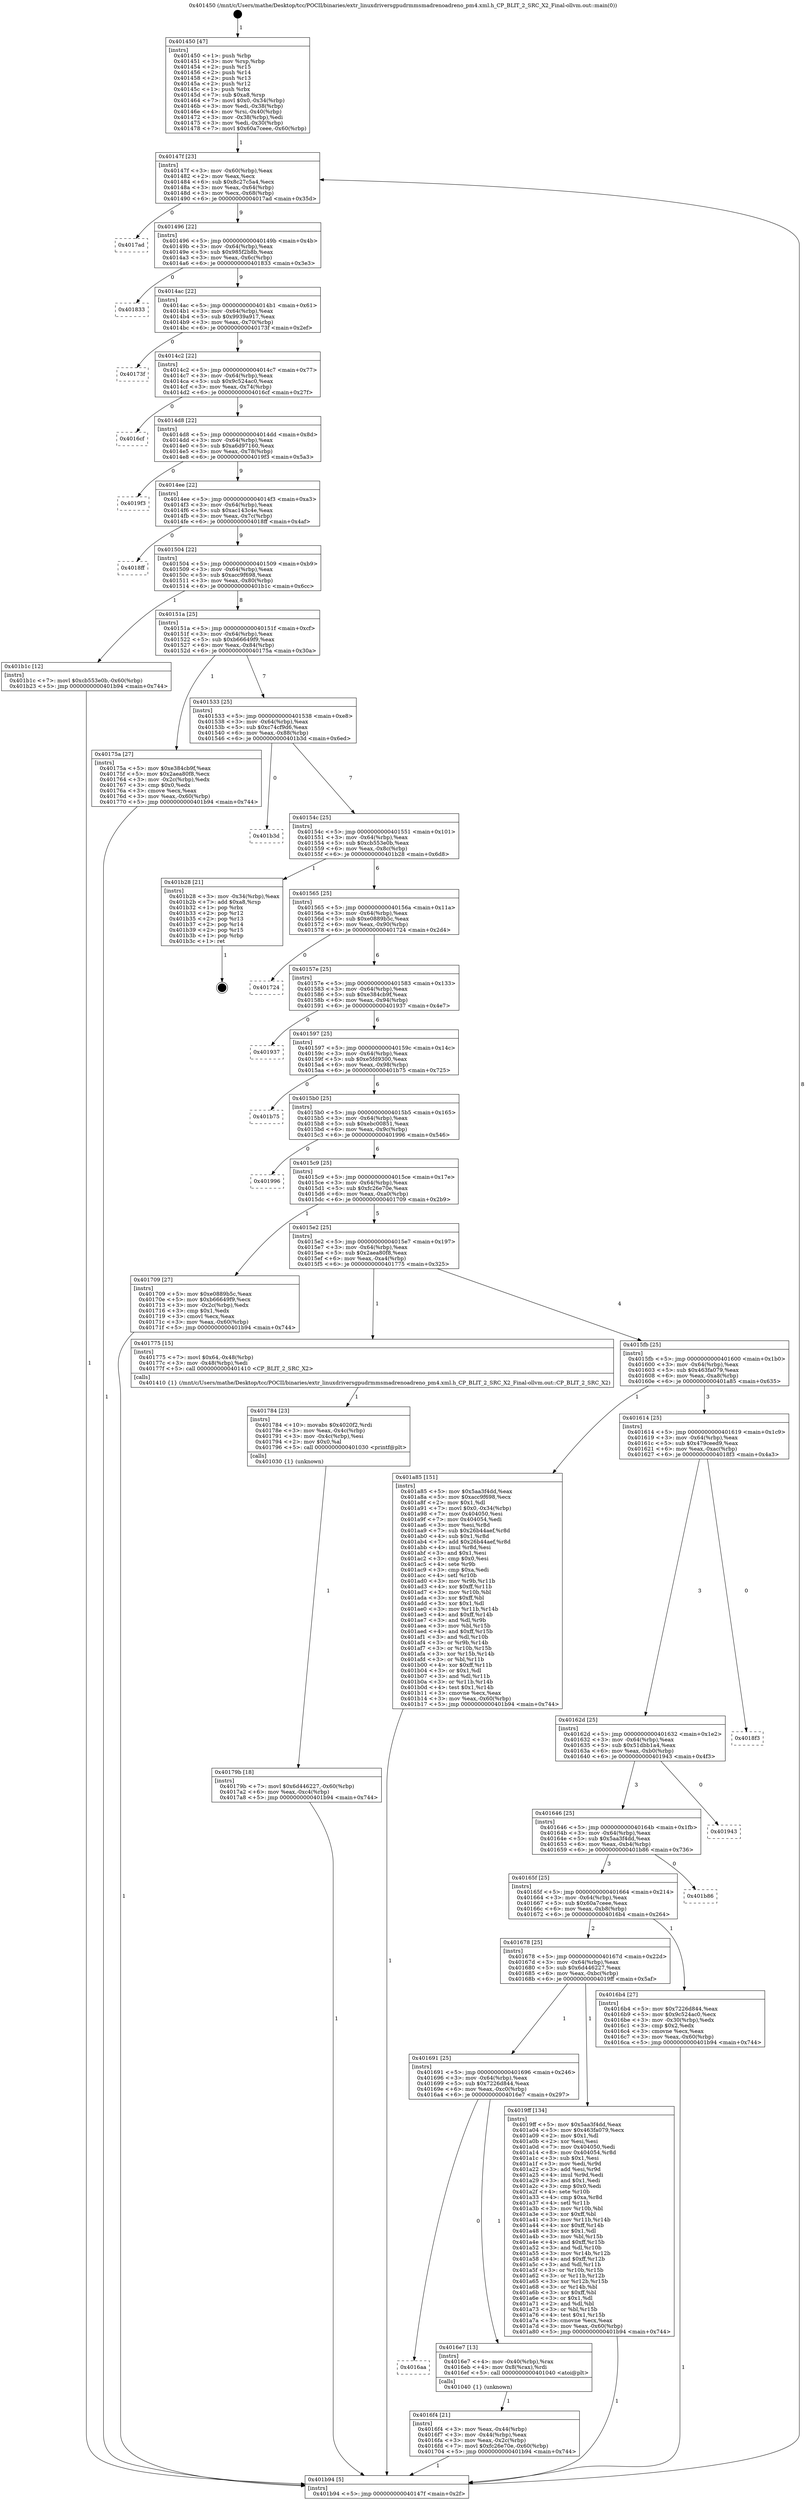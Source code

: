digraph "0x401450" {
  label = "0x401450 (/mnt/c/Users/mathe/Desktop/tcc/POCII/binaries/extr_linuxdriversgpudrmmsmadrenoadreno_pm4.xml.h_CP_BLIT_2_SRC_X2_Final-ollvm.out::main(0))"
  labelloc = "t"
  node[shape=record]

  Entry [label="",width=0.3,height=0.3,shape=circle,fillcolor=black,style=filled]
  "0x40147f" [label="{
     0x40147f [23]\l
     | [instrs]\l
     &nbsp;&nbsp;0x40147f \<+3\>: mov -0x60(%rbp),%eax\l
     &nbsp;&nbsp;0x401482 \<+2\>: mov %eax,%ecx\l
     &nbsp;&nbsp;0x401484 \<+6\>: sub $0x8c27c5a4,%ecx\l
     &nbsp;&nbsp;0x40148a \<+3\>: mov %eax,-0x64(%rbp)\l
     &nbsp;&nbsp;0x40148d \<+3\>: mov %ecx,-0x68(%rbp)\l
     &nbsp;&nbsp;0x401490 \<+6\>: je 00000000004017ad \<main+0x35d\>\l
  }"]
  "0x4017ad" [label="{
     0x4017ad\l
  }", style=dashed]
  "0x401496" [label="{
     0x401496 [22]\l
     | [instrs]\l
     &nbsp;&nbsp;0x401496 \<+5\>: jmp 000000000040149b \<main+0x4b\>\l
     &nbsp;&nbsp;0x40149b \<+3\>: mov -0x64(%rbp),%eax\l
     &nbsp;&nbsp;0x40149e \<+5\>: sub $0x985f2b8b,%eax\l
     &nbsp;&nbsp;0x4014a3 \<+3\>: mov %eax,-0x6c(%rbp)\l
     &nbsp;&nbsp;0x4014a6 \<+6\>: je 0000000000401833 \<main+0x3e3\>\l
  }"]
  Exit [label="",width=0.3,height=0.3,shape=circle,fillcolor=black,style=filled,peripheries=2]
  "0x401833" [label="{
     0x401833\l
  }", style=dashed]
  "0x4014ac" [label="{
     0x4014ac [22]\l
     | [instrs]\l
     &nbsp;&nbsp;0x4014ac \<+5\>: jmp 00000000004014b1 \<main+0x61\>\l
     &nbsp;&nbsp;0x4014b1 \<+3\>: mov -0x64(%rbp),%eax\l
     &nbsp;&nbsp;0x4014b4 \<+5\>: sub $0x9939a917,%eax\l
     &nbsp;&nbsp;0x4014b9 \<+3\>: mov %eax,-0x70(%rbp)\l
     &nbsp;&nbsp;0x4014bc \<+6\>: je 000000000040173f \<main+0x2ef\>\l
  }"]
  "0x40179b" [label="{
     0x40179b [18]\l
     | [instrs]\l
     &nbsp;&nbsp;0x40179b \<+7\>: movl $0x6d446227,-0x60(%rbp)\l
     &nbsp;&nbsp;0x4017a2 \<+6\>: mov %eax,-0xc4(%rbp)\l
     &nbsp;&nbsp;0x4017a8 \<+5\>: jmp 0000000000401b94 \<main+0x744\>\l
  }"]
  "0x40173f" [label="{
     0x40173f\l
  }", style=dashed]
  "0x4014c2" [label="{
     0x4014c2 [22]\l
     | [instrs]\l
     &nbsp;&nbsp;0x4014c2 \<+5\>: jmp 00000000004014c7 \<main+0x77\>\l
     &nbsp;&nbsp;0x4014c7 \<+3\>: mov -0x64(%rbp),%eax\l
     &nbsp;&nbsp;0x4014ca \<+5\>: sub $0x9c524ac0,%eax\l
     &nbsp;&nbsp;0x4014cf \<+3\>: mov %eax,-0x74(%rbp)\l
     &nbsp;&nbsp;0x4014d2 \<+6\>: je 00000000004016cf \<main+0x27f\>\l
  }"]
  "0x401784" [label="{
     0x401784 [23]\l
     | [instrs]\l
     &nbsp;&nbsp;0x401784 \<+10\>: movabs $0x4020f2,%rdi\l
     &nbsp;&nbsp;0x40178e \<+3\>: mov %eax,-0x4c(%rbp)\l
     &nbsp;&nbsp;0x401791 \<+3\>: mov -0x4c(%rbp),%esi\l
     &nbsp;&nbsp;0x401794 \<+2\>: mov $0x0,%al\l
     &nbsp;&nbsp;0x401796 \<+5\>: call 0000000000401030 \<printf@plt\>\l
     | [calls]\l
     &nbsp;&nbsp;0x401030 \{1\} (unknown)\l
  }"]
  "0x4016cf" [label="{
     0x4016cf\l
  }", style=dashed]
  "0x4014d8" [label="{
     0x4014d8 [22]\l
     | [instrs]\l
     &nbsp;&nbsp;0x4014d8 \<+5\>: jmp 00000000004014dd \<main+0x8d\>\l
     &nbsp;&nbsp;0x4014dd \<+3\>: mov -0x64(%rbp),%eax\l
     &nbsp;&nbsp;0x4014e0 \<+5\>: sub $0xa6d97160,%eax\l
     &nbsp;&nbsp;0x4014e5 \<+3\>: mov %eax,-0x78(%rbp)\l
     &nbsp;&nbsp;0x4014e8 \<+6\>: je 00000000004019f3 \<main+0x5a3\>\l
  }"]
  "0x4016f4" [label="{
     0x4016f4 [21]\l
     | [instrs]\l
     &nbsp;&nbsp;0x4016f4 \<+3\>: mov %eax,-0x44(%rbp)\l
     &nbsp;&nbsp;0x4016f7 \<+3\>: mov -0x44(%rbp),%eax\l
     &nbsp;&nbsp;0x4016fa \<+3\>: mov %eax,-0x2c(%rbp)\l
     &nbsp;&nbsp;0x4016fd \<+7\>: movl $0xfc26e70e,-0x60(%rbp)\l
     &nbsp;&nbsp;0x401704 \<+5\>: jmp 0000000000401b94 \<main+0x744\>\l
  }"]
  "0x4019f3" [label="{
     0x4019f3\l
  }", style=dashed]
  "0x4014ee" [label="{
     0x4014ee [22]\l
     | [instrs]\l
     &nbsp;&nbsp;0x4014ee \<+5\>: jmp 00000000004014f3 \<main+0xa3\>\l
     &nbsp;&nbsp;0x4014f3 \<+3\>: mov -0x64(%rbp),%eax\l
     &nbsp;&nbsp;0x4014f6 \<+5\>: sub $0xac143c4e,%eax\l
     &nbsp;&nbsp;0x4014fb \<+3\>: mov %eax,-0x7c(%rbp)\l
     &nbsp;&nbsp;0x4014fe \<+6\>: je 00000000004018ff \<main+0x4af\>\l
  }"]
  "0x4016aa" [label="{
     0x4016aa\l
  }", style=dashed]
  "0x4018ff" [label="{
     0x4018ff\l
  }", style=dashed]
  "0x401504" [label="{
     0x401504 [22]\l
     | [instrs]\l
     &nbsp;&nbsp;0x401504 \<+5\>: jmp 0000000000401509 \<main+0xb9\>\l
     &nbsp;&nbsp;0x401509 \<+3\>: mov -0x64(%rbp),%eax\l
     &nbsp;&nbsp;0x40150c \<+5\>: sub $0xacc9f698,%eax\l
     &nbsp;&nbsp;0x401511 \<+3\>: mov %eax,-0x80(%rbp)\l
     &nbsp;&nbsp;0x401514 \<+6\>: je 0000000000401b1c \<main+0x6cc\>\l
  }"]
  "0x4016e7" [label="{
     0x4016e7 [13]\l
     | [instrs]\l
     &nbsp;&nbsp;0x4016e7 \<+4\>: mov -0x40(%rbp),%rax\l
     &nbsp;&nbsp;0x4016eb \<+4\>: mov 0x8(%rax),%rdi\l
     &nbsp;&nbsp;0x4016ef \<+5\>: call 0000000000401040 \<atoi@plt\>\l
     | [calls]\l
     &nbsp;&nbsp;0x401040 \{1\} (unknown)\l
  }"]
  "0x401b1c" [label="{
     0x401b1c [12]\l
     | [instrs]\l
     &nbsp;&nbsp;0x401b1c \<+7\>: movl $0xcb553e0b,-0x60(%rbp)\l
     &nbsp;&nbsp;0x401b23 \<+5\>: jmp 0000000000401b94 \<main+0x744\>\l
  }"]
  "0x40151a" [label="{
     0x40151a [25]\l
     | [instrs]\l
     &nbsp;&nbsp;0x40151a \<+5\>: jmp 000000000040151f \<main+0xcf\>\l
     &nbsp;&nbsp;0x40151f \<+3\>: mov -0x64(%rbp),%eax\l
     &nbsp;&nbsp;0x401522 \<+5\>: sub $0xb66649f9,%eax\l
     &nbsp;&nbsp;0x401527 \<+6\>: mov %eax,-0x84(%rbp)\l
     &nbsp;&nbsp;0x40152d \<+6\>: je 000000000040175a \<main+0x30a\>\l
  }"]
  "0x401691" [label="{
     0x401691 [25]\l
     | [instrs]\l
     &nbsp;&nbsp;0x401691 \<+5\>: jmp 0000000000401696 \<main+0x246\>\l
     &nbsp;&nbsp;0x401696 \<+3\>: mov -0x64(%rbp),%eax\l
     &nbsp;&nbsp;0x401699 \<+5\>: sub $0x7226d844,%eax\l
     &nbsp;&nbsp;0x40169e \<+6\>: mov %eax,-0xc0(%rbp)\l
     &nbsp;&nbsp;0x4016a4 \<+6\>: je 00000000004016e7 \<main+0x297\>\l
  }"]
  "0x40175a" [label="{
     0x40175a [27]\l
     | [instrs]\l
     &nbsp;&nbsp;0x40175a \<+5\>: mov $0xe384cb9f,%eax\l
     &nbsp;&nbsp;0x40175f \<+5\>: mov $0x2aea80f8,%ecx\l
     &nbsp;&nbsp;0x401764 \<+3\>: mov -0x2c(%rbp),%edx\l
     &nbsp;&nbsp;0x401767 \<+3\>: cmp $0x0,%edx\l
     &nbsp;&nbsp;0x40176a \<+3\>: cmove %ecx,%eax\l
     &nbsp;&nbsp;0x40176d \<+3\>: mov %eax,-0x60(%rbp)\l
     &nbsp;&nbsp;0x401770 \<+5\>: jmp 0000000000401b94 \<main+0x744\>\l
  }"]
  "0x401533" [label="{
     0x401533 [25]\l
     | [instrs]\l
     &nbsp;&nbsp;0x401533 \<+5\>: jmp 0000000000401538 \<main+0xe8\>\l
     &nbsp;&nbsp;0x401538 \<+3\>: mov -0x64(%rbp),%eax\l
     &nbsp;&nbsp;0x40153b \<+5\>: sub $0xc74cf9d6,%eax\l
     &nbsp;&nbsp;0x401540 \<+6\>: mov %eax,-0x88(%rbp)\l
     &nbsp;&nbsp;0x401546 \<+6\>: je 0000000000401b3d \<main+0x6ed\>\l
  }"]
  "0x4019ff" [label="{
     0x4019ff [134]\l
     | [instrs]\l
     &nbsp;&nbsp;0x4019ff \<+5\>: mov $0x5aa3f4dd,%eax\l
     &nbsp;&nbsp;0x401a04 \<+5\>: mov $0x463fa079,%ecx\l
     &nbsp;&nbsp;0x401a09 \<+2\>: mov $0x1,%dl\l
     &nbsp;&nbsp;0x401a0b \<+2\>: xor %esi,%esi\l
     &nbsp;&nbsp;0x401a0d \<+7\>: mov 0x404050,%edi\l
     &nbsp;&nbsp;0x401a14 \<+8\>: mov 0x404054,%r8d\l
     &nbsp;&nbsp;0x401a1c \<+3\>: sub $0x1,%esi\l
     &nbsp;&nbsp;0x401a1f \<+3\>: mov %edi,%r9d\l
     &nbsp;&nbsp;0x401a22 \<+3\>: add %esi,%r9d\l
     &nbsp;&nbsp;0x401a25 \<+4\>: imul %r9d,%edi\l
     &nbsp;&nbsp;0x401a29 \<+3\>: and $0x1,%edi\l
     &nbsp;&nbsp;0x401a2c \<+3\>: cmp $0x0,%edi\l
     &nbsp;&nbsp;0x401a2f \<+4\>: sete %r10b\l
     &nbsp;&nbsp;0x401a33 \<+4\>: cmp $0xa,%r8d\l
     &nbsp;&nbsp;0x401a37 \<+4\>: setl %r11b\l
     &nbsp;&nbsp;0x401a3b \<+3\>: mov %r10b,%bl\l
     &nbsp;&nbsp;0x401a3e \<+3\>: xor $0xff,%bl\l
     &nbsp;&nbsp;0x401a41 \<+3\>: mov %r11b,%r14b\l
     &nbsp;&nbsp;0x401a44 \<+4\>: xor $0xff,%r14b\l
     &nbsp;&nbsp;0x401a48 \<+3\>: xor $0x1,%dl\l
     &nbsp;&nbsp;0x401a4b \<+3\>: mov %bl,%r15b\l
     &nbsp;&nbsp;0x401a4e \<+4\>: and $0xff,%r15b\l
     &nbsp;&nbsp;0x401a52 \<+3\>: and %dl,%r10b\l
     &nbsp;&nbsp;0x401a55 \<+3\>: mov %r14b,%r12b\l
     &nbsp;&nbsp;0x401a58 \<+4\>: and $0xff,%r12b\l
     &nbsp;&nbsp;0x401a5c \<+3\>: and %dl,%r11b\l
     &nbsp;&nbsp;0x401a5f \<+3\>: or %r10b,%r15b\l
     &nbsp;&nbsp;0x401a62 \<+3\>: or %r11b,%r12b\l
     &nbsp;&nbsp;0x401a65 \<+3\>: xor %r12b,%r15b\l
     &nbsp;&nbsp;0x401a68 \<+3\>: or %r14b,%bl\l
     &nbsp;&nbsp;0x401a6b \<+3\>: xor $0xff,%bl\l
     &nbsp;&nbsp;0x401a6e \<+3\>: or $0x1,%dl\l
     &nbsp;&nbsp;0x401a71 \<+2\>: and %dl,%bl\l
     &nbsp;&nbsp;0x401a73 \<+3\>: or %bl,%r15b\l
     &nbsp;&nbsp;0x401a76 \<+4\>: test $0x1,%r15b\l
     &nbsp;&nbsp;0x401a7a \<+3\>: cmovne %ecx,%eax\l
     &nbsp;&nbsp;0x401a7d \<+3\>: mov %eax,-0x60(%rbp)\l
     &nbsp;&nbsp;0x401a80 \<+5\>: jmp 0000000000401b94 \<main+0x744\>\l
  }"]
  "0x401b3d" [label="{
     0x401b3d\l
  }", style=dashed]
  "0x40154c" [label="{
     0x40154c [25]\l
     | [instrs]\l
     &nbsp;&nbsp;0x40154c \<+5\>: jmp 0000000000401551 \<main+0x101\>\l
     &nbsp;&nbsp;0x401551 \<+3\>: mov -0x64(%rbp),%eax\l
     &nbsp;&nbsp;0x401554 \<+5\>: sub $0xcb553e0b,%eax\l
     &nbsp;&nbsp;0x401559 \<+6\>: mov %eax,-0x8c(%rbp)\l
     &nbsp;&nbsp;0x40155f \<+6\>: je 0000000000401b28 \<main+0x6d8\>\l
  }"]
  "0x401450" [label="{
     0x401450 [47]\l
     | [instrs]\l
     &nbsp;&nbsp;0x401450 \<+1\>: push %rbp\l
     &nbsp;&nbsp;0x401451 \<+3\>: mov %rsp,%rbp\l
     &nbsp;&nbsp;0x401454 \<+2\>: push %r15\l
     &nbsp;&nbsp;0x401456 \<+2\>: push %r14\l
     &nbsp;&nbsp;0x401458 \<+2\>: push %r13\l
     &nbsp;&nbsp;0x40145a \<+2\>: push %r12\l
     &nbsp;&nbsp;0x40145c \<+1\>: push %rbx\l
     &nbsp;&nbsp;0x40145d \<+7\>: sub $0xa8,%rsp\l
     &nbsp;&nbsp;0x401464 \<+7\>: movl $0x0,-0x34(%rbp)\l
     &nbsp;&nbsp;0x40146b \<+3\>: mov %edi,-0x38(%rbp)\l
     &nbsp;&nbsp;0x40146e \<+4\>: mov %rsi,-0x40(%rbp)\l
     &nbsp;&nbsp;0x401472 \<+3\>: mov -0x38(%rbp),%edi\l
     &nbsp;&nbsp;0x401475 \<+3\>: mov %edi,-0x30(%rbp)\l
     &nbsp;&nbsp;0x401478 \<+7\>: movl $0x60a7ceee,-0x60(%rbp)\l
  }"]
  "0x401b28" [label="{
     0x401b28 [21]\l
     | [instrs]\l
     &nbsp;&nbsp;0x401b28 \<+3\>: mov -0x34(%rbp),%eax\l
     &nbsp;&nbsp;0x401b2b \<+7\>: add $0xa8,%rsp\l
     &nbsp;&nbsp;0x401b32 \<+1\>: pop %rbx\l
     &nbsp;&nbsp;0x401b33 \<+2\>: pop %r12\l
     &nbsp;&nbsp;0x401b35 \<+2\>: pop %r13\l
     &nbsp;&nbsp;0x401b37 \<+2\>: pop %r14\l
     &nbsp;&nbsp;0x401b39 \<+2\>: pop %r15\l
     &nbsp;&nbsp;0x401b3b \<+1\>: pop %rbp\l
     &nbsp;&nbsp;0x401b3c \<+1\>: ret\l
  }"]
  "0x401565" [label="{
     0x401565 [25]\l
     | [instrs]\l
     &nbsp;&nbsp;0x401565 \<+5\>: jmp 000000000040156a \<main+0x11a\>\l
     &nbsp;&nbsp;0x40156a \<+3\>: mov -0x64(%rbp),%eax\l
     &nbsp;&nbsp;0x40156d \<+5\>: sub $0xe0889b5c,%eax\l
     &nbsp;&nbsp;0x401572 \<+6\>: mov %eax,-0x90(%rbp)\l
     &nbsp;&nbsp;0x401578 \<+6\>: je 0000000000401724 \<main+0x2d4\>\l
  }"]
  "0x401b94" [label="{
     0x401b94 [5]\l
     | [instrs]\l
     &nbsp;&nbsp;0x401b94 \<+5\>: jmp 000000000040147f \<main+0x2f\>\l
  }"]
  "0x401724" [label="{
     0x401724\l
  }", style=dashed]
  "0x40157e" [label="{
     0x40157e [25]\l
     | [instrs]\l
     &nbsp;&nbsp;0x40157e \<+5\>: jmp 0000000000401583 \<main+0x133\>\l
     &nbsp;&nbsp;0x401583 \<+3\>: mov -0x64(%rbp),%eax\l
     &nbsp;&nbsp;0x401586 \<+5\>: sub $0xe384cb9f,%eax\l
     &nbsp;&nbsp;0x40158b \<+6\>: mov %eax,-0x94(%rbp)\l
     &nbsp;&nbsp;0x401591 \<+6\>: je 0000000000401937 \<main+0x4e7\>\l
  }"]
  "0x401678" [label="{
     0x401678 [25]\l
     | [instrs]\l
     &nbsp;&nbsp;0x401678 \<+5\>: jmp 000000000040167d \<main+0x22d\>\l
     &nbsp;&nbsp;0x40167d \<+3\>: mov -0x64(%rbp),%eax\l
     &nbsp;&nbsp;0x401680 \<+5\>: sub $0x6d446227,%eax\l
     &nbsp;&nbsp;0x401685 \<+6\>: mov %eax,-0xbc(%rbp)\l
     &nbsp;&nbsp;0x40168b \<+6\>: je 00000000004019ff \<main+0x5af\>\l
  }"]
  "0x401937" [label="{
     0x401937\l
  }", style=dashed]
  "0x401597" [label="{
     0x401597 [25]\l
     | [instrs]\l
     &nbsp;&nbsp;0x401597 \<+5\>: jmp 000000000040159c \<main+0x14c\>\l
     &nbsp;&nbsp;0x40159c \<+3\>: mov -0x64(%rbp),%eax\l
     &nbsp;&nbsp;0x40159f \<+5\>: sub $0xe5fd9300,%eax\l
     &nbsp;&nbsp;0x4015a4 \<+6\>: mov %eax,-0x98(%rbp)\l
     &nbsp;&nbsp;0x4015aa \<+6\>: je 0000000000401b75 \<main+0x725\>\l
  }"]
  "0x4016b4" [label="{
     0x4016b4 [27]\l
     | [instrs]\l
     &nbsp;&nbsp;0x4016b4 \<+5\>: mov $0x7226d844,%eax\l
     &nbsp;&nbsp;0x4016b9 \<+5\>: mov $0x9c524ac0,%ecx\l
     &nbsp;&nbsp;0x4016be \<+3\>: mov -0x30(%rbp),%edx\l
     &nbsp;&nbsp;0x4016c1 \<+3\>: cmp $0x2,%edx\l
     &nbsp;&nbsp;0x4016c4 \<+3\>: cmovne %ecx,%eax\l
     &nbsp;&nbsp;0x4016c7 \<+3\>: mov %eax,-0x60(%rbp)\l
     &nbsp;&nbsp;0x4016ca \<+5\>: jmp 0000000000401b94 \<main+0x744\>\l
  }"]
  "0x401b75" [label="{
     0x401b75\l
  }", style=dashed]
  "0x4015b0" [label="{
     0x4015b0 [25]\l
     | [instrs]\l
     &nbsp;&nbsp;0x4015b0 \<+5\>: jmp 00000000004015b5 \<main+0x165\>\l
     &nbsp;&nbsp;0x4015b5 \<+3\>: mov -0x64(%rbp),%eax\l
     &nbsp;&nbsp;0x4015b8 \<+5\>: sub $0xebc00851,%eax\l
     &nbsp;&nbsp;0x4015bd \<+6\>: mov %eax,-0x9c(%rbp)\l
     &nbsp;&nbsp;0x4015c3 \<+6\>: je 0000000000401996 \<main+0x546\>\l
  }"]
  "0x40165f" [label="{
     0x40165f [25]\l
     | [instrs]\l
     &nbsp;&nbsp;0x40165f \<+5\>: jmp 0000000000401664 \<main+0x214\>\l
     &nbsp;&nbsp;0x401664 \<+3\>: mov -0x64(%rbp),%eax\l
     &nbsp;&nbsp;0x401667 \<+5\>: sub $0x60a7ceee,%eax\l
     &nbsp;&nbsp;0x40166c \<+6\>: mov %eax,-0xb8(%rbp)\l
     &nbsp;&nbsp;0x401672 \<+6\>: je 00000000004016b4 \<main+0x264\>\l
  }"]
  "0x401996" [label="{
     0x401996\l
  }", style=dashed]
  "0x4015c9" [label="{
     0x4015c9 [25]\l
     | [instrs]\l
     &nbsp;&nbsp;0x4015c9 \<+5\>: jmp 00000000004015ce \<main+0x17e\>\l
     &nbsp;&nbsp;0x4015ce \<+3\>: mov -0x64(%rbp),%eax\l
     &nbsp;&nbsp;0x4015d1 \<+5\>: sub $0xfc26e70e,%eax\l
     &nbsp;&nbsp;0x4015d6 \<+6\>: mov %eax,-0xa0(%rbp)\l
     &nbsp;&nbsp;0x4015dc \<+6\>: je 0000000000401709 \<main+0x2b9\>\l
  }"]
  "0x401b86" [label="{
     0x401b86\l
  }", style=dashed]
  "0x401709" [label="{
     0x401709 [27]\l
     | [instrs]\l
     &nbsp;&nbsp;0x401709 \<+5\>: mov $0xe0889b5c,%eax\l
     &nbsp;&nbsp;0x40170e \<+5\>: mov $0xb66649f9,%ecx\l
     &nbsp;&nbsp;0x401713 \<+3\>: mov -0x2c(%rbp),%edx\l
     &nbsp;&nbsp;0x401716 \<+3\>: cmp $0x1,%edx\l
     &nbsp;&nbsp;0x401719 \<+3\>: cmovl %ecx,%eax\l
     &nbsp;&nbsp;0x40171c \<+3\>: mov %eax,-0x60(%rbp)\l
     &nbsp;&nbsp;0x40171f \<+5\>: jmp 0000000000401b94 \<main+0x744\>\l
  }"]
  "0x4015e2" [label="{
     0x4015e2 [25]\l
     | [instrs]\l
     &nbsp;&nbsp;0x4015e2 \<+5\>: jmp 00000000004015e7 \<main+0x197\>\l
     &nbsp;&nbsp;0x4015e7 \<+3\>: mov -0x64(%rbp),%eax\l
     &nbsp;&nbsp;0x4015ea \<+5\>: sub $0x2aea80f8,%eax\l
     &nbsp;&nbsp;0x4015ef \<+6\>: mov %eax,-0xa4(%rbp)\l
     &nbsp;&nbsp;0x4015f5 \<+6\>: je 0000000000401775 \<main+0x325\>\l
  }"]
  "0x401646" [label="{
     0x401646 [25]\l
     | [instrs]\l
     &nbsp;&nbsp;0x401646 \<+5\>: jmp 000000000040164b \<main+0x1fb\>\l
     &nbsp;&nbsp;0x40164b \<+3\>: mov -0x64(%rbp),%eax\l
     &nbsp;&nbsp;0x40164e \<+5\>: sub $0x5aa3f4dd,%eax\l
     &nbsp;&nbsp;0x401653 \<+6\>: mov %eax,-0xb4(%rbp)\l
     &nbsp;&nbsp;0x401659 \<+6\>: je 0000000000401b86 \<main+0x736\>\l
  }"]
  "0x401775" [label="{
     0x401775 [15]\l
     | [instrs]\l
     &nbsp;&nbsp;0x401775 \<+7\>: movl $0x64,-0x48(%rbp)\l
     &nbsp;&nbsp;0x40177c \<+3\>: mov -0x48(%rbp),%edi\l
     &nbsp;&nbsp;0x40177f \<+5\>: call 0000000000401410 \<CP_BLIT_2_SRC_X2\>\l
     | [calls]\l
     &nbsp;&nbsp;0x401410 \{1\} (/mnt/c/Users/mathe/Desktop/tcc/POCII/binaries/extr_linuxdriversgpudrmmsmadrenoadreno_pm4.xml.h_CP_BLIT_2_SRC_X2_Final-ollvm.out::CP_BLIT_2_SRC_X2)\l
  }"]
  "0x4015fb" [label="{
     0x4015fb [25]\l
     | [instrs]\l
     &nbsp;&nbsp;0x4015fb \<+5\>: jmp 0000000000401600 \<main+0x1b0\>\l
     &nbsp;&nbsp;0x401600 \<+3\>: mov -0x64(%rbp),%eax\l
     &nbsp;&nbsp;0x401603 \<+5\>: sub $0x463fa079,%eax\l
     &nbsp;&nbsp;0x401608 \<+6\>: mov %eax,-0xa8(%rbp)\l
     &nbsp;&nbsp;0x40160e \<+6\>: je 0000000000401a85 \<main+0x635\>\l
  }"]
  "0x401943" [label="{
     0x401943\l
  }", style=dashed]
  "0x401a85" [label="{
     0x401a85 [151]\l
     | [instrs]\l
     &nbsp;&nbsp;0x401a85 \<+5\>: mov $0x5aa3f4dd,%eax\l
     &nbsp;&nbsp;0x401a8a \<+5\>: mov $0xacc9f698,%ecx\l
     &nbsp;&nbsp;0x401a8f \<+2\>: mov $0x1,%dl\l
     &nbsp;&nbsp;0x401a91 \<+7\>: movl $0x0,-0x34(%rbp)\l
     &nbsp;&nbsp;0x401a98 \<+7\>: mov 0x404050,%esi\l
     &nbsp;&nbsp;0x401a9f \<+7\>: mov 0x404054,%edi\l
     &nbsp;&nbsp;0x401aa6 \<+3\>: mov %esi,%r8d\l
     &nbsp;&nbsp;0x401aa9 \<+7\>: sub $0x26b44aef,%r8d\l
     &nbsp;&nbsp;0x401ab0 \<+4\>: sub $0x1,%r8d\l
     &nbsp;&nbsp;0x401ab4 \<+7\>: add $0x26b44aef,%r8d\l
     &nbsp;&nbsp;0x401abb \<+4\>: imul %r8d,%esi\l
     &nbsp;&nbsp;0x401abf \<+3\>: and $0x1,%esi\l
     &nbsp;&nbsp;0x401ac2 \<+3\>: cmp $0x0,%esi\l
     &nbsp;&nbsp;0x401ac5 \<+4\>: sete %r9b\l
     &nbsp;&nbsp;0x401ac9 \<+3\>: cmp $0xa,%edi\l
     &nbsp;&nbsp;0x401acc \<+4\>: setl %r10b\l
     &nbsp;&nbsp;0x401ad0 \<+3\>: mov %r9b,%r11b\l
     &nbsp;&nbsp;0x401ad3 \<+4\>: xor $0xff,%r11b\l
     &nbsp;&nbsp;0x401ad7 \<+3\>: mov %r10b,%bl\l
     &nbsp;&nbsp;0x401ada \<+3\>: xor $0xff,%bl\l
     &nbsp;&nbsp;0x401add \<+3\>: xor $0x1,%dl\l
     &nbsp;&nbsp;0x401ae0 \<+3\>: mov %r11b,%r14b\l
     &nbsp;&nbsp;0x401ae3 \<+4\>: and $0xff,%r14b\l
     &nbsp;&nbsp;0x401ae7 \<+3\>: and %dl,%r9b\l
     &nbsp;&nbsp;0x401aea \<+3\>: mov %bl,%r15b\l
     &nbsp;&nbsp;0x401aed \<+4\>: and $0xff,%r15b\l
     &nbsp;&nbsp;0x401af1 \<+3\>: and %dl,%r10b\l
     &nbsp;&nbsp;0x401af4 \<+3\>: or %r9b,%r14b\l
     &nbsp;&nbsp;0x401af7 \<+3\>: or %r10b,%r15b\l
     &nbsp;&nbsp;0x401afa \<+3\>: xor %r15b,%r14b\l
     &nbsp;&nbsp;0x401afd \<+3\>: or %bl,%r11b\l
     &nbsp;&nbsp;0x401b00 \<+4\>: xor $0xff,%r11b\l
     &nbsp;&nbsp;0x401b04 \<+3\>: or $0x1,%dl\l
     &nbsp;&nbsp;0x401b07 \<+3\>: and %dl,%r11b\l
     &nbsp;&nbsp;0x401b0a \<+3\>: or %r11b,%r14b\l
     &nbsp;&nbsp;0x401b0d \<+4\>: test $0x1,%r14b\l
     &nbsp;&nbsp;0x401b11 \<+3\>: cmovne %ecx,%eax\l
     &nbsp;&nbsp;0x401b14 \<+3\>: mov %eax,-0x60(%rbp)\l
     &nbsp;&nbsp;0x401b17 \<+5\>: jmp 0000000000401b94 \<main+0x744\>\l
  }"]
  "0x401614" [label="{
     0x401614 [25]\l
     | [instrs]\l
     &nbsp;&nbsp;0x401614 \<+5\>: jmp 0000000000401619 \<main+0x1c9\>\l
     &nbsp;&nbsp;0x401619 \<+3\>: mov -0x64(%rbp),%eax\l
     &nbsp;&nbsp;0x40161c \<+5\>: sub $0x479ceed9,%eax\l
     &nbsp;&nbsp;0x401621 \<+6\>: mov %eax,-0xac(%rbp)\l
     &nbsp;&nbsp;0x401627 \<+6\>: je 00000000004018f3 \<main+0x4a3\>\l
  }"]
  "0x40162d" [label="{
     0x40162d [25]\l
     | [instrs]\l
     &nbsp;&nbsp;0x40162d \<+5\>: jmp 0000000000401632 \<main+0x1e2\>\l
     &nbsp;&nbsp;0x401632 \<+3\>: mov -0x64(%rbp),%eax\l
     &nbsp;&nbsp;0x401635 \<+5\>: sub $0x51dbb1a4,%eax\l
     &nbsp;&nbsp;0x40163a \<+6\>: mov %eax,-0xb0(%rbp)\l
     &nbsp;&nbsp;0x401640 \<+6\>: je 0000000000401943 \<main+0x4f3\>\l
  }"]
  "0x4018f3" [label="{
     0x4018f3\l
  }", style=dashed]
  Entry -> "0x401450" [label=" 1"]
  "0x40147f" -> "0x4017ad" [label=" 0"]
  "0x40147f" -> "0x401496" [label=" 9"]
  "0x401b28" -> Exit [label=" 1"]
  "0x401496" -> "0x401833" [label=" 0"]
  "0x401496" -> "0x4014ac" [label=" 9"]
  "0x401b1c" -> "0x401b94" [label=" 1"]
  "0x4014ac" -> "0x40173f" [label=" 0"]
  "0x4014ac" -> "0x4014c2" [label=" 9"]
  "0x401a85" -> "0x401b94" [label=" 1"]
  "0x4014c2" -> "0x4016cf" [label=" 0"]
  "0x4014c2" -> "0x4014d8" [label=" 9"]
  "0x4019ff" -> "0x401b94" [label=" 1"]
  "0x4014d8" -> "0x4019f3" [label=" 0"]
  "0x4014d8" -> "0x4014ee" [label=" 9"]
  "0x40179b" -> "0x401b94" [label=" 1"]
  "0x4014ee" -> "0x4018ff" [label=" 0"]
  "0x4014ee" -> "0x401504" [label=" 9"]
  "0x401784" -> "0x40179b" [label=" 1"]
  "0x401504" -> "0x401b1c" [label=" 1"]
  "0x401504" -> "0x40151a" [label=" 8"]
  "0x401775" -> "0x401784" [label=" 1"]
  "0x40151a" -> "0x40175a" [label=" 1"]
  "0x40151a" -> "0x401533" [label=" 7"]
  "0x401709" -> "0x401b94" [label=" 1"]
  "0x401533" -> "0x401b3d" [label=" 0"]
  "0x401533" -> "0x40154c" [label=" 7"]
  "0x4016f4" -> "0x401b94" [label=" 1"]
  "0x40154c" -> "0x401b28" [label=" 1"]
  "0x40154c" -> "0x401565" [label=" 6"]
  "0x401691" -> "0x4016aa" [label=" 0"]
  "0x401565" -> "0x401724" [label=" 0"]
  "0x401565" -> "0x40157e" [label=" 6"]
  "0x401691" -> "0x4016e7" [label=" 1"]
  "0x40157e" -> "0x401937" [label=" 0"]
  "0x40157e" -> "0x401597" [label=" 6"]
  "0x40175a" -> "0x401b94" [label=" 1"]
  "0x401597" -> "0x401b75" [label=" 0"]
  "0x401597" -> "0x4015b0" [label=" 6"]
  "0x401678" -> "0x401691" [label=" 1"]
  "0x4015b0" -> "0x401996" [label=" 0"]
  "0x4015b0" -> "0x4015c9" [label=" 6"]
  "0x4016e7" -> "0x4016f4" [label=" 1"]
  "0x4015c9" -> "0x401709" [label=" 1"]
  "0x4015c9" -> "0x4015e2" [label=" 5"]
  "0x401b94" -> "0x40147f" [label=" 8"]
  "0x4015e2" -> "0x401775" [label=" 1"]
  "0x4015e2" -> "0x4015fb" [label=" 4"]
  "0x4016b4" -> "0x401b94" [label=" 1"]
  "0x4015fb" -> "0x401a85" [label=" 1"]
  "0x4015fb" -> "0x401614" [label=" 3"]
  "0x40165f" -> "0x401678" [label=" 2"]
  "0x401614" -> "0x4018f3" [label=" 0"]
  "0x401614" -> "0x40162d" [label=" 3"]
  "0x40165f" -> "0x4016b4" [label=" 1"]
  "0x40162d" -> "0x401943" [label=" 0"]
  "0x40162d" -> "0x401646" [label=" 3"]
  "0x401450" -> "0x40147f" [label=" 1"]
  "0x401646" -> "0x401b86" [label=" 0"]
  "0x401646" -> "0x40165f" [label=" 3"]
  "0x401678" -> "0x4019ff" [label=" 1"]
}
